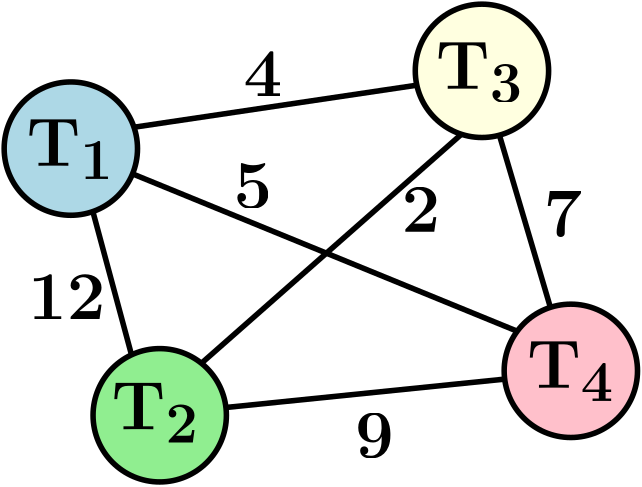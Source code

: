 <?xml version="1.0"?>
<!DOCTYPE ipe SYSTEM "ipe.dtd">
<ipe version="70206" creator="Ipe 7.2.7">
<info created="D:20170208135953" modified="D:20170525130842"/>
<ipestyle name="basic">
<symbol name="arrow/arc(spx)">
<path stroke="sym-stroke" fill="sym-stroke" pen="sym-pen">
0 0 m
-1 0.333 l
-1 -0.333 l
h
</path>
</symbol>
<symbol name="arrow/farc(spx)">
<path stroke="sym-stroke" fill="white" pen="sym-pen">
0 0 m
-1 0.333 l
-1 -0.333 l
h
</path>
</symbol>
<symbol name="arrow/ptarc(spx)">
<path stroke="sym-stroke" fill="sym-stroke" pen="sym-pen">
0 0 m
-1 0.333 l
-0.8 0 l
-1 -0.333 l
h
</path>
</symbol>
<symbol name="arrow/fptarc(spx)">
<path stroke="sym-stroke" fill="white" pen="sym-pen">
0 0 m
-1 0.333 l
-0.8 0 l
-1 -0.333 l
h
</path>
</symbol>
<symbol name="mark/circle(sx)" transformations="translations">
<path fill="sym-stroke">
0.6 0 0 0.6 0 0 e
0.4 0 0 0.4 0 0 e
</path>
</symbol>
<symbol name="mark/disk(sx)" transformations="translations">
<path fill="sym-stroke">
0.6 0 0 0.6 0 0 e
</path>
</symbol>
<symbol name="mark/fdisk(sfx)" transformations="translations">
<group>
<path fill="sym-fill">
0.5 0 0 0.5 0 0 e
</path>
<path fill="sym-stroke" fillrule="eofill">
0.6 0 0 0.6 0 0 e
0.4 0 0 0.4 0 0 e
</path>
</group>
</symbol>
<symbol name="mark/box(sx)" transformations="translations">
<path fill="sym-stroke" fillrule="eofill">
-0.6 -0.6 m
0.6 -0.6 l
0.6 0.6 l
-0.6 0.6 l
h
-0.4 -0.4 m
0.4 -0.4 l
0.4 0.4 l
-0.4 0.4 l
h
</path>
</symbol>
<symbol name="mark/square(sx)" transformations="translations">
<path fill="sym-stroke">
-0.6 -0.6 m
0.6 -0.6 l
0.6 0.6 l
-0.6 0.6 l
h
</path>
</symbol>
<symbol name="mark/fsquare(sfx)" transformations="translations">
<group>
<path fill="sym-fill">
-0.5 -0.5 m
0.5 -0.5 l
0.5 0.5 l
-0.5 0.5 l
h
</path>
<path fill="sym-stroke" fillrule="eofill">
-0.6 -0.6 m
0.6 -0.6 l
0.6 0.6 l
-0.6 0.6 l
h
-0.4 -0.4 m
0.4 -0.4 l
0.4 0.4 l
-0.4 0.4 l
h
</path>
</group>
</symbol>
<symbol name="mark/cross(sx)" transformations="translations">
<group>
<path fill="sym-stroke">
-0.43 -0.57 m
0.57 0.43 l
0.43 0.57 l
-0.57 -0.43 l
h
</path>
<path fill="sym-stroke">
-0.43 0.57 m
0.57 -0.43 l
0.43 -0.57 l
-0.57 0.43 l
h
</path>
</group>
</symbol>
<symbol name="arrow/fnormal(spx)">
<path stroke="sym-stroke" fill="white" pen="sym-pen">
0 0 m
-1 0.333 l
-1 -0.333 l
h
</path>
</symbol>
<symbol name="arrow/pointed(spx)">
<path stroke="sym-stroke" fill="sym-stroke" pen="sym-pen">
0 0 m
-1 0.333 l
-0.8 0 l
-1 -0.333 l
h
</path>
</symbol>
<symbol name="arrow/fpointed(spx)">
<path stroke="sym-stroke" fill="white" pen="sym-pen">
0 0 m
-1 0.333 l
-0.8 0 l
-1 -0.333 l
h
</path>
</symbol>
<symbol name="arrow/linear(spx)">
<path stroke="sym-stroke" pen="sym-pen">
-1 0.333 m
0 0 l
-1 -0.333 l
</path>
</symbol>
<symbol name="arrow/fdouble(spx)">
<path stroke="sym-stroke" fill="white" pen="sym-pen">
0 0 m
-1 0.333 l
-1 -0.333 l
h
-1 0 m
-2 0.333 l
-2 -0.333 l
h
</path>
</symbol>
<symbol name="arrow/double(spx)">
<path stroke="sym-stroke" fill="sym-stroke" pen="sym-pen">
0 0 m
-1 0.333 l
-1 -0.333 l
h
-1 0 m
-2 0.333 l
-2 -0.333 l
h
</path>
</symbol>
<pen name="heavier" value="0.8"/>
<pen name="fat" value="1.2"/>
<pen name="ultrafat" value="2"/>
<symbolsize name="large" value="5"/>
<symbolsize name="small" value="2"/>
<symbolsize name="tiny" value="1.1"/>
<arrowsize name="large" value="10"/>
<arrowsize name="small" value="5"/>
<arrowsize name="tiny" value="3"/>
<color name="red" value="1 0 0"/>
<color name="green" value="0 1 0"/>
<color name="blue" value="0 0 1"/>
<color name="yellow" value="1 1 0"/>
<color name="orange" value="1 0.647 0"/>
<color name="gold" value="1 0.843 0"/>
<color name="purple" value="0.627 0.125 0.941"/>
<color name="gray" value="0.745"/>
<color name="brown" value="0.647 0.165 0.165"/>
<color name="navy" value="0 0 0.502"/>
<color name="pink" value="1 0.753 0.796"/>
<color name="seagreen" value="0.18 0.545 0.341"/>
<color name="turquoise" value="0.251 0.878 0.816"/>
<color name="violet" value="0.933 0.51 0.933"/>
<color name="darkblue" value="0 0 0.545"/>
<color name="darkcyan" value="0 0.545 0.545"/>
<color name="darkgray" value="0.663"/>
<color name="darkgreen" value="0 0.392 0"/>
<color name="darkmagenta" value="0.545 0 0.545"/>
<color name="darkorange" value="1 0.549 0"/>
<color name="darkred" value="0.545 0 0"/>
<color name="lightblue" value="0.678 0.847 0.902"/>
<color name="lightcyan" value="0.878 1 1"/>
<color name="lightgray" value="0.827"/>
<color name="lightgreen" value="0.565 0.933 0.565"/>
<color name="lightyellow" value="1 1 0.878"/>
<dashstyle name="dashed" value="[4] 0"/>
<dashstyle name="dotted" value="[1 3] 0"/>
<dashstyle name="dash dotted" value="[4 2 1 2] 0"/>
<dashstyle name="dash dot dotted" value="[4 2 1 2 1 2] 0"/>
<textsize name="large" value="\large"/>
<textsize name="Large" value="\Large"/>
<textsize name="LARGE" value="\LARGE"/>
<textsize name="huge" value="\huge"/>
<textsize name="Huge" value="\Huge"/>
<textsize name="small" value="\small"/>
<textsize name="footnote" value="\footnotesize"/>
<textsize name="tiny" value="\tiny"/>
<textstyle name="center" begin="\begin{center}" end="\end{center}"/>
<textstyle name="itemize" begin="\begin{itemize}" end="\end{itemize}"/>
<textstyle name="item" begin="\begin{itemize}\item{}" end="\end{itemize}"/>
<gridsize name="4 pts" value="4"/>
<gridsize name="8 pts (~3 mm)" value="8"/>
<gridsize name="16 pts (~6 mm)" value="16"/>
<gridsize name="32 pts (~12 mm)" value="32"/>
<gridsize name="10 pts (~3.5 mm)" value="10"/>
<gridsize name="20 pts (~7 mm)" value="20"/>
<gridsize name="14 pts (~5 mm)" value="14"/>
<gridsize name="28 pts (~10 mm)" value="28"/>
<gridsize name="56 pts (~20 mm)" value="56"/>
<anglesize name="90 deg" value="90"/>
<anglesize name="60 deg" value="60"/>
<anglesize name="45 deg" value="45"/>
<anglesize name="30 deg" value="30"/>
<anglesize name="22.5 deg" value="22.5"/>
<tiling name="falling" angle="-60" step="4" width="1"/>
<tiling name="rising" angle="30" step="4" width="1"/>
</ipestyle>
<page>
<layer name="alpha"/>
<view layers="alpha" active="alpha"/>
<path layer="alpha" matrix="1 0 0 1 -96 0" stroke="black" fill="lightblue" pen="ultrafat">
24 0 0 24 256 768 e
</path>
<path matrix="1 0 0 1 -64 32" stroke="black" fill="lightgreen" pen="ultrafat">
24 0 0 24 256 640 e
</path>
<path matrix="1 0 0 1 -108 28" stroke="black" fill="lightyellow" pen="ultrafat">
24 0 0 24 416 768 e
</path>
<path matrix="1 0 0 1 -76 48" stroke="black" fill="pink" pen="ultrafat">
24 0 0 24 416 640 e
</path>
<text matrix="1 0 0 1 -112.011 -2.6147" transformations="translations" pos="256.008 764.466" stroke="black" type="label" width="31.514" height="17.005" depth="4.78" valign="baseline" size="Huge" style="math">\mathbf{T_1}</text>
<text matrix="1 0 0 1 68.19 -82.53" transformations="translations" pos="256.008 764.466" stroke="black" type="label" width="31.514" height="17.005" depth="4.78" valign="baseline" size="Huge" style="math">\mathbf{T_4}</text>
<text matrix="1 0 0 1 -81.3375 -97.45" transformations="translations" pos="256.008 764.466" stroke="black" type="label" width="31.514" height="17.005" depth="4.78" valign="baseline" size="Huge" style="math">\mathbf{T_2}</text>
<text matrix="1 0 0 1 35.405 25.104" transformations="translations" pos="256.008 764.466" stroke="black" type="label" width="31.514" height="17.005" depth="4.78" valign="baseline" size="Huge" style="math">\mathbf{T_3}</text>
<text matrix="1 0 0 1 -70.5258 -123.877" transformations="translations" pos="332.789 780.652" stroke="black" type="label" width="13.943" height="15.974" depth="0" valign="baseline" size="Huge">\bf{9}</text>
<path stroke="black" pen="ultrafat">
182.732 775.699 m
284.561 790.839 l
</path>
<path stroke="black" pen="ultrafat">
314.285 772.838 m
332.639 710.843 l
</path>
<path stroke="black" pen="ultrafat">
316.186 685.019 m
215.835 674.811 l
</path>
<path stroke="black" pen="ultrafat">
181.848 693.747 m
167.933 745.349 l
</path>
<path stroke="black" pen="ultrafat">
182.21 758.904 m
320.696 702.26 l
</path>
<path stroke="black" pen="ultrafat">
300.6 773.169 m
207.01 690.727 l
</path>
<text matrix="1 0 0 1 -114.252 -34.0046" transformations="translations" pos="332.789 780.652" stroke="black" type="label" width="13.943" height="15.974" depth="0" valign="baseline" size="Huge">\bf{5}</text>
<text matrix="1 0 0 1 -2.6551 -44.1556" transformations="translations" pos="332.789 780.652" stroke="black" type="label" width="13.943" height="15.974" depth="0" valign="baseline" size="Huge">\bf{7}</text>
<text matrix="1 0 0 1 -53.7441 -42.5396" transformations="translations" pos="332.789 780.652" stroke="black" type="label" width="13.943" height="15.974" depth="0" valign="baseline" size="Huge">\bf{2}</text>
<text matrix="1 0 0 1 -110.656 6.20896" transformations="translations" pos="332.789 780.652" stroke="black" type="label" width="13.943" height="15.974" depth="0" valign="baseline" size="Huge">\bf{4}</text>
<text matrix="1 0 0 1 -188.223 -74.0511" transformations="translations" pos="332.789 780.652" stroke="black" type="label" width="27.885" height="15.974" depth="0" valign="baseline" size="Huge">\bf{12}</text>
</page>
</ipe>
